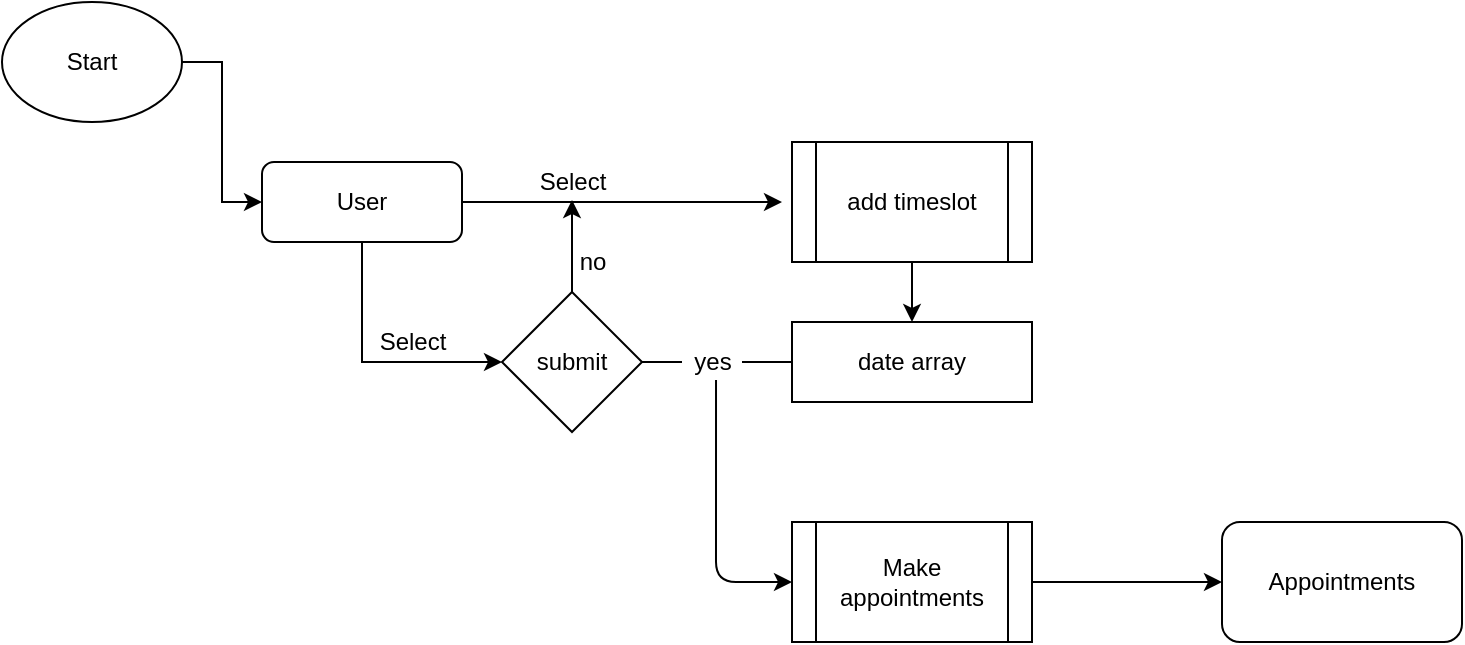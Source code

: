 <mxfile version="13.10.6" type="github">
  <diagram id="4U88fpsjOHlWc9RZ3hsg" name="Page-1">
    <mxGraphModel dx="1422" dy="762" grid="1" gridSize="10" guides="1" tooltips="1" connect="1" arrows="1" fold="1" page="1" pageScale="1" pageWidth="850" pageHeight="1100" math="0" shadow="0">
      <root>
        <mxCell id="0" />
        <mxCell id="1" parent="0" />
        <mxCell id="FStIwJPfXAHOJmof_Va--5" style="edgeStyle=orthogonalEdgeStyle;rounded=0;orthogonalLoop=1;jettySize=auto;html=1;entryX=0;entryY=0.5;entryDx=0;entryDy=0;" edge="1" parent="1" source="FStIwJPfXAHOJmof_Va--1" target="FStIwJPfXAHOJmof_Va--4">
          <mxGeometry relative="1" as="geometry" />
        </mxCell>
        <mxCell id="FStIwJPfXAHOJmof_Va--1" value="Start" style="ellipse;whiteSpace=wrap;html=1;" vertex="1" parent="1">
          <mxGeometry x="30" y="40" width="90" height="60" as="geometry" />
        </mxCell>
        <mxCell id="FStIwJPfXAHOJmof_Va--7" value="" style="edgeStyle=orthogonalEdgeStyle;rounded=0;orthogonalLoop=1;jettySize=auto;html=1;" edge="1" parent="1" source="FStIwJPfXAHOJmof_Va--4">
          <mxGeometry relative="1" as="geometry">
            <mxPoint x="420" y="140" as="targetPoint" />
          </mxGeometry>
        </mxCell>
        <mxCell id="FStIwJPfXAHOJmof_Va--22" style="edgeStyle=orthogonalEdgeStyle;rounded=0;orthogonalLoop=1;jettySize=auto;html=1;exitX=0.5;exitY=1;exitDx=0;exitDy=0;entryX=0;entryY=0.5;entryDx=0;entryDy=0;" edge="1" parent="1" source="FStIwJPfXAHOJmof_Va--4" target="FStIwJPfXAHOJmof_Va--19">
          <mxGeometry relative="1" as="geometry" />
        </mxCell>
        <mxCell id="FStIwJPfXAHOJmof_Va--4" value="User" style="rounded=1;whiteSpace=wrap;html=1;" vertex="1" parent="1">
          <mxGeometry x="160" y="120" width="100" height="40" as="geometry" />
        </mxCell>
        <mxCell id="FStIwJPfXAHOJmof_Va--8" value="Select" style="text;html=1;align=center;verticalAlign=middle;resizable=0;points=[];autosize=1;" vertex="1" parent="1">
          <mxGeometry x="290" y="120" width="50" height="20" as="geometry" />
        </mxCell>
        <mxCell id="FStIwJPfXAHOJmof_Va--39" style="edgeStyle=orthogonalEdgeStyle;rounded=0;orthogonalLoop=1;jettySize=auto;html=1;exitX=0.5;exitY=1;exitDx=0;exitDy=0;entryX=0.5;entryY=0;entryDx=0;entryDy=0;" edge="1" parent="1" source="FStIwJPfXAHOJmof_Va--9" target="FStIwJPfXAHOJmof_Va--17">
          <mxGeometry relative="1" as="geometry" />
        </mxCell>
        <mxCell id="FStIwJPfXAHOJmof_Va--9" value="add timeslot" style="shape=process;whiteSpace=wrap;html=1;backgroundOutline=1;" vertex="1" parent="1">
          <mxGeometry x="425" y="110" width="120" height="60" as="geometry" />
        </mxCell>
        <mxCell id="FStIwJPfXAHOJmof_Va--17" value="date array" style="whiteSpace=wrap;html=1;" vertex="1" parent="1">
          <mxGeometry x="425" y="200" width="120" height="40" as="geometry" />
        </mxCell>
        <mxCell id="FStIwJPfXAHOJmof_Va--21" style="edgeStyle=orthogonalEdgeStyle;rounded=0;orthogonalLoop=1;jettySize=auto;html=1;exitX=0.5;exitY=0;exitDx=0;exitDy=0;entryX=0.5;entryY=0.95;entryDx=0;entryDy=0;entryPerimeter=0;" edge="1" parent="1" source="FStIwJPfXAHOJmof_Va--19" target="FStIwJPfXAHOJmof_Va--8">
          <mxGeometry relative="1" as="geometry" />
        </mxCell>
        <mxCell id="FStIwJPfXAHOJmof_Va--19" value="submit" style="rhombus;whiteSpace=wrap;html=1;" vertex="1" parent="1">
          <mxGeometry x="280" y="185" width="70" height="70" as="geometry" />
        </mxCell>
        <mxCell id="FStIwJPfXAHOJmof_Va--23" value="Select" style="text;html=1;align=center;verticalAlign=middle;resizable=0;points=[];autosize=1;" vertex="1" parent="1">
          <mxGeometry x="210" y="200" width="50" height="20" as="geometry" />
        </mxCell>
        <mxCell id="FStIwJPfXAHOJmof_Va--24" value="no" style="text;html=1;align=center;verticalAlign=middle;resizable=0;points=[];autosize=1;" vertex="1" parent="1">
          <mxGeometry x="310" y="160" width="30" height="20" as="geometry" />
        </mxCell>
        <mxCell id="FStIwJPfXAHOJmof_Va--36" style="edgeStyle=orthogonalEdgeStyle;rounded=0;orthogonalLoop=1;jettySize=auto;html=1;exitX=1;exitY=0.5;exitDx=0;exitDy=0;" edge="1" parent="1" source="FStIwJPfXAHOJmof_Va--29">
          <mxGeometry relative="1" as="geometry">
            <mxPoint x="640" y="330" as="targetPoint" />
          </mxGeometry>
        </mxCell>
        <mxCell id="FStIwJPfXAHOJmof_Va--29" value="Make appointments" style="shape=process;whiteSpace=wrap;html=1;backgroundOutline=1;" vertex="1" parent="1">
          <mxGeometry x="425" y="300" width="120" height="60" as="geometry" />
        </mxCell>
        <mxCell id="FStIwJPfXAHOJmof_Va--33" value="" style="endArrow=none;html=1;entryX=0;entryY=0.5;entryDx=0;entryDy=0;" edge="1" parent="1" source="FStIwJPfXAHOJmof_Va--26" target="FStIwJPfXAHOJmof_Va--17">
          <mxGeometry width="50" height="50" relative="1" as="geometry">
            <mxPoint x="350" y="219" as="sourcePoint" />
            <mxPoint x="410" y="219" as="targetPoint" />
          </mxGeometry>
        </mxCell>
        <mxCell id="FStIwJPfXAHOJmof_Va--26" value="yes" style="text;html=1;align=center;verticalAlign=middle;resizable=0;points=[];autosize=1;" vertex="1" parent="1">
          <mxGeometry x="370" y="210" width="30" height="20" as="geometry" />
        </mxCell>
        <mxCell id="FStIwJPfXAHOJmof_Va--34" value="" style="endArrow=none;html=1;entryX=0;entryY=0.5;entryDx=0;entryDy=0;" edge="1" parent="1" target="FStIwJPfXAHOJmof_Va--26">
          <mxGeometry width="50" height="50" relative="1" as="geometry">
            <mxPoint x="350" y="220" as="sourcePoint" />
            <mxPoint x="425" y="220" as="targetPoint" />
          </mxGeometry>
        </mxCell>
        <mxCell id="FStIwJPfXAHOJmof_Va--35" value="" style="endArrow=classic;html=1;exitX=0.567;exitY=0.95;exitDx=0;exitDy=0;exitPerimeter=0;entryX=0;entryY=0.5;entryDx=0;entryDy=0;" edge="1" parent="1" source="FStIwJPfXAHOJmof_Va--26" target="FStIwJPfXAHOJmof_Va--29">
          <mxGeometry width="50" height="50" relative="1" as="geometry">
            <mxPoint x="400" y="320" as="sourcePoint" />
            <mxPoint x="450" y="270" as="targetPoint" />
            <Array as="points">
              <mxPoint x="387" y="330" />
            </Array>
          </mxGeometry>
        </mxCell>
        <mxCell id="FStIwJPfXAHOJmof_Va--37" value="Appointments" style="rounded=1;whiteSpace=wrap;html=1;" vertex="1" parent="1">
          <mxGeometry x="640" y="300" width="120" height="60" as="geometry" />
        </mxCell>
      </root>
    </mxGraphModel>
  </diagram>
</mxfile>
